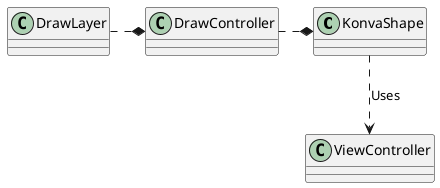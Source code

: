 @startuml

class KonvaShape
class DrawLayer
class DrawController
class ViewController

KonvaShape ..> ViewController: Uses
DrawController .* KonvaShape
DrawLayer .* DrawController

@enduml
